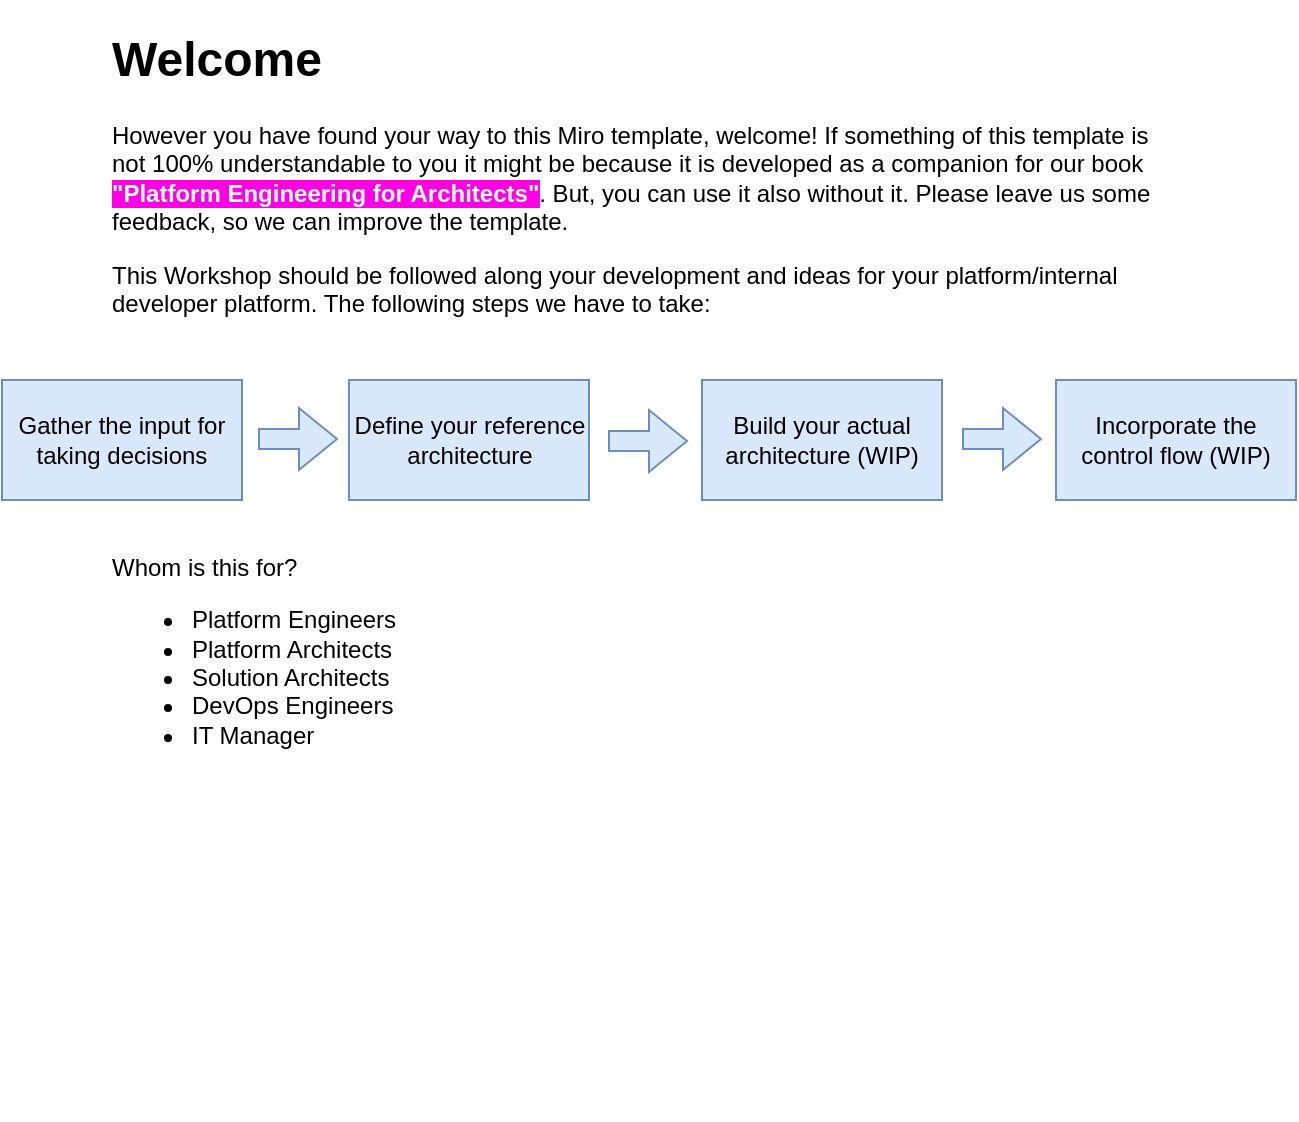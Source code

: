 <mxfile version="22.1.2" type="device" pages="3">
  <diagram name="Start Here" id="qmeNcke84BZHZDu3tO65">
    <mxGraphModel dx="1026" dy="743" grid="1" gridSize="10" guides="1" tooltips="1" connect="1" arrows="1" fold="1" page="1" pageScale="1" pageWidth="827" pageHeight="1169" math="0" shadow="0">
      <root>
        <mxCell id="0" />
        <mxCell id="1" parent="0" />
        <mxCell id="sOGfRkinKptev8-2qJ7c-1" value="&lt;h1&gt;Welcome&lt;/h1&gt;&lt;p&gt;However you have found your way to this Miro template, welcome! If something of this template is not 100% understandable to you it might be because it is developed as a companion for our book &lt;strong style=&quot;background-color: rgb(255, 0, 230); color: rgb(255, 255, 255);&quot;&gt;&quot;Platform Engineering for Architects&quot;&lt;/strong&gt;. But, you can use it also without it. Please leave us some feedback, so we can improve the template.&lt;/p&gt;&lt;p&gt;&lt;/p&gt;&lt;p&gt;This Workshop should be followed along your development and ideas for your platform/internal developer platform. The following steps we have to take:&lt;/p&gt;&lt;p&gt;&lt;br&gt;&lt;/p&gt;&lt;p&gt;&lt;br&gt;&lt;/p&gt;&lt;p&gt;&lt;br&gt;&lt;/p&gt;&lt;p&gt;&lt;br&gt;&lt;/p&gt;&lt;p&gt;Whom is this for?&lt;/p&gt;&lt;ul&gt;&lt;li data-list=&quot;bullet&quot;&gt;Platform Engineers&lt;/li&gt;&lt;li data-list=&quot;bullet&quot;&gt;Platform Architects&lt;/li&gt;&lt;li data-list=&quot;bullet&quot;&gt;Solution Architects&lt;/li&gt;&lt;li data-list=&quot;bullet&quot;&gt;DevOps Engineers&lt;/li&gt;&lt;li data-list=&quot;bullet&quot;&gt;IT Manager&lt;/li&gt;&lt;/ul&gt;" style="text;html=1;strokeColor=none;fillColor=none;spacing=5;spacingTop=-20;whiteSpace=wrap;overflow=hidden;rounded=0;" vertex="1" parent="1">
          <mxGeometry x="180" y="160" width="530" height="550" as="geometry" />
        </mxCell>
        <mxCell id="sOGfRkinKptev8-2qJ7c-2" value="Gather the input for taking decisions" style="rounded=0;whiteSpace=wrap;html=1;fillColor=#dae8fc;strokeColor=#6c8ebf;" vertex="1" parent="1">
          <mxGeometry x="130" y="340" width="120" height="60" as="geometry" />
        </mxCell>
        <mxCell id="sOGfRkinKptev8-2qJ7c-3" value="Define your reference architecture" style="rounded=0;whiteSpace=wrap;html=1;fillColor=#dae8fc;strokeColor=#6c8ebf;" vertex="1" parent="1">
          <mxGeometry x="303.5" y="340" width="120" height="60" as="geometry" />
        </mxCell>
        <mxCell id="sOGfRkinKptev8-2qJ7c-4" value="Build your actual architecture (WIP)" style="rounded=0;whiteSpace=wrap;html=1;fillColor=#dae8fc;strokeColor=#6c8ebf;" vertex="1" parent="1">
          <mxGeometry x="480" y="340" width="120" height="60" as="geometry" />
        </mxCell>
        <mxCell id="sOGfRkinKptev8-2qJ7c-5" value="Incorporate the control flow (WIP)" style="rounded=0;whiteSpace=wrap;html=1;fillColor=#dae8fc;strokeColor=#6c8ebf;" vertex="1" parent="1">
          <mxGeometry x="657" y="340" width="120" height="60" as="geometry" />
        </mxCell>
        <mxCell id="sOGfRkinKptev8-2qJ7c-6" value="" style="shape=flexArrow;endArrow=classic;html=1;rounded=0;fillColor=#dae8fc;strokeColor=#6c8ebf;" edge="1" parent="1">
          <mxGeometry width="50" height="50" relative="1" as="geometry">
            <mxPoint x="258" y="369.5" as="sourcePoint" />
            <mxPoint x="298" y="369.5" as="targetPoint" />
          </mxGeometry>
        </mxCell>
        <mxCell id="sOGfRkinKptev8-2qJ7c-9" value="" style="shape=flexArrow;endArrow=classic;html=1;rounded=0;fillColor=#dae8fc;strokeColor=#6c8ebf;" edge="1" parent="1">
          <mxGeometry width="50" height="50" relative="1" as="geometry">
            <mxPoint x="433" y="370.5" as="sourcePoint" />
            <mxPoint x="473" y="370.5" as="targetPoint" />
          </mxGeometry>
        </mxCell>
        <mxCell id="sOGfRkinKptev8-2qJ7c-10" value="" style="shape=flexArrow;endArrow=classic;html=1;rounded=0;fillColor=#dae8fc;strokeColor=#6c8ebf;" edge="1" parent="1">
          <mxGeometry width="50" height="50" relative="1" as="geometry">
            <mxPoint x="610" y="369.5" as="sourcePoint" />
            <mxPoint x="650" y="369.5" as="targetPoint" />
          </mxGeometry>
        </mxCell>
      </root>
    </mxGraphModel>
  </diagram>
  <diagram id="48L6o3DG6qoscYuIvbXD" name="Part 0: Collect your Compass">
    <mxGraphModel dx="1026" dy="743" grid="1" gridSize="10" guides="1" tooltips="1" connect="1" arrows="1" fold="1" page="1" pageScale="1" pageWidth="827" pageHeight="1169" math="0" shadow="0">
      <root>
        <mxCell id="0" />
        <mxCell id="1" parent="0" />
      </root>
    </mxGraphModel>
  </diagram>
  <diagram id="psiCBtRCJANv6VeN_iZT" name="Part 1: Define your Reference Architecture incl. the Capability Plane">
    <mxGraphModel dx="1026" dy="743" grid="1" gridSize="10" guides="1" tooltips="1" connect="1" arrows="1" fold="1" page="1" pageScale="1" pageWidth="827" pageHeight="1169" math="0" shadow="0">
      <root>
        <mxCell id="0" />
        <mxCell id="1" parent="0" />
      </root>
    </mxGraphModel>
  </diagram>
</mxfile>
